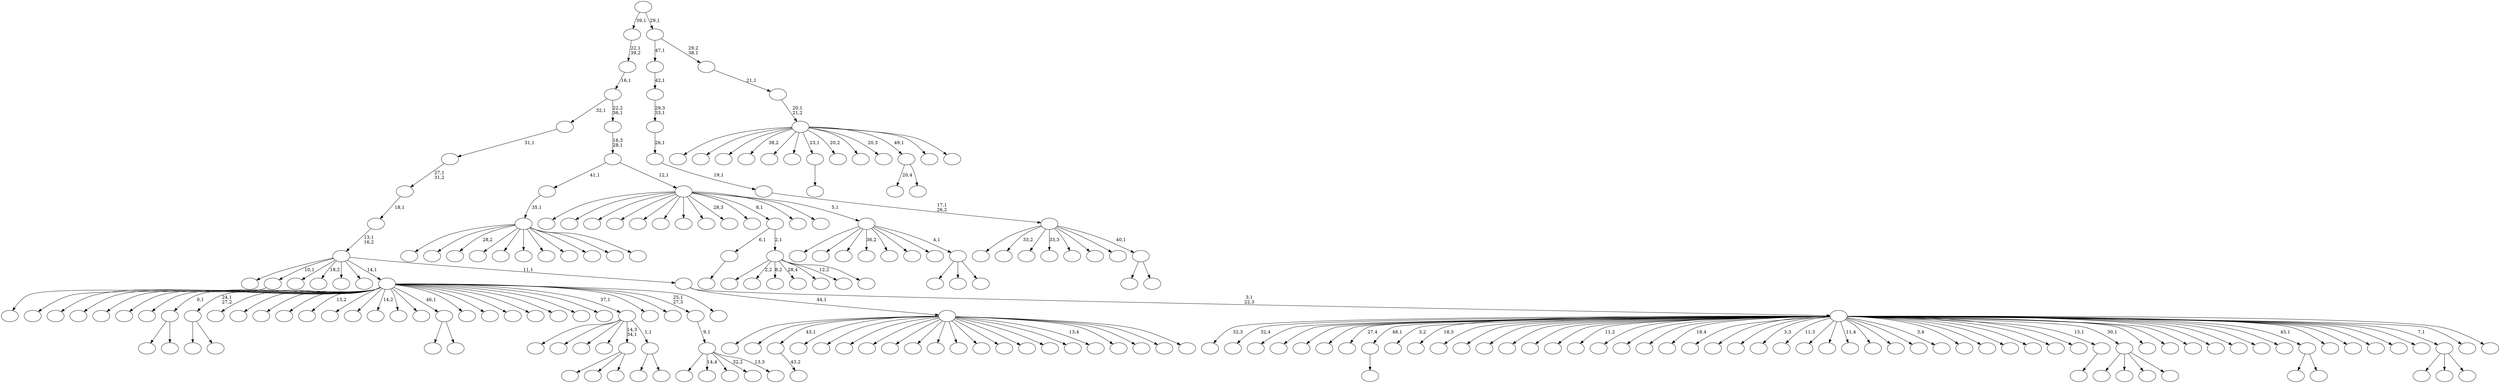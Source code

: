 digraph T {
	250 [label=""]
	249 [label=""]
	248 [label=""]
	247 [label=""]
	246 [label=""]
	245 [label=""]
	244 [label=""]
	243 [label=""]
	242 [label=""]
	241 [label=""]
	240 [label=""]
	239 [label=""]
	238 [label=""]
	237 [label=""]
	236 [label=""]
	235 [label=""]
	234 [label=""]
	233 [label=""]
	232 [label=""]
	231 [label=""]
	230 [label=""]
	229 [label=""]
	228 [label=""]
	227 [label=""]
	226 [label=""]
	225 [label=""]
	224 [label=""]
	223 [label=""]
	222 [label=""]
	221 [label=""]
	220 [label=""]
	219 [label=""]
	218 [label=""]
	217 [label=""]
	216 [label=""]
	215 [label=""]
	214 [label=""]
	213 [label=""]
	212 [label=""]
	211 [label=""]
	210 [label=""]
	209 [label=""]
	208 [label=""]
	207 [label=""]
	206 [label=""]
	205 [label=""]
	204 [label=""]
	203 [label=""]
	202 [label=""]
	201 [label=""]
	200 [label=""]
	199 [label=""]
	198 [label=""]
	197 [label=""]
	196 [label=""]
	195 [label=""]
	194 [label=""]
	193 [label=""]
	192 [label=""]
	191 [label=""]
	190 [label=""]
	189 [label=""]
	188 [label=""]
	187 [label=""]
	186 [label=""]
	185 [label=""]
	184 [label=""]
	183 [label=""]
	182 [label=""]
	181 [label=""]
	180 [label=""]
	179 [label=""]
	178 [label=""]
	177 [label=""]
	176 [label=""]
	175 [label=""]
	174 [label=""]
	173 [label=""]
	172 [label=""]
	171 [label=""]
	170 [label=""]
	169 [label=""]
	168 [label=""]
	167 [label=""]
	166 [label=""]
	165 [label=""]
	164 [label=""]
	163 [label=""]
	162 [label=""]
	161 [label=""]
	160 [label=""]
	159 [label=""]
	158 [label=""]
	157 [label=""]
	156 [label=""]
	155 [label=""]
	154 [label=""]
	153 [label=""]
	152 [label=""]
	151 [label=""]
	150 [label=""]
	149 [label=""]
	148 [label=""]
	147 [label=""]
	146 [label=""]
	145 [label=""]
	144 [label=""]
	143 [label=""]
	142 [label=""]
	141 [label=""]
	140 [label=""]
	139 [label=""]
	138 [label=""]
	137 [label=""]
	136 [label=""]
	135 [label=""]
	134 [label=""]
	133 [label=""]
	132 [label=""]
	131 [label=""]
	130 [label=""]
	129 [label=""]
	128 [label=""]
	127 [label=""]
	126 [label=""]
	125 [label=""]
	124 [label=""]
	123 [label=""]
	122 [label=""]
	121 [label=""]
	120 [label=""]
	119 [label=""]
	118 [label=""]
	117 [label=""]
	116 [label=""]
	115 [label=""]
	114 [label=""]
	113 [label=""]
	112 [label=""]
	111 [label=""]
	110 [label=""]
	109 [label=""]
	108 [label=""]
	107 [label=""]
	106 [label=""]
	105 [label=""]
	104 [label=""]
	103 [label=""]
	102 [label=""]
	101 [label=""]
	100 [label=""]
	99 [label=""]
	98 [label=""]
	97 [label=""]
	96 [label=""]
	95 [label=""]
	94 [label=""]
	93 [label=""]
	92 [label=""]
	91 [label=""]
	90 [label=""]
	89 [label=""]
	88 [label=""]
	87 [label=""]
	86 [label=""]
	85 [label=""]
	84 [label=""]
	83 [label=""]
	82 [label=""]
	81 [label=""]
	80 [label=""]
	79 [label=""]
	78 [label=""]
	77 [label=""]
	76 [label=""]
	75 [label=""]
	74 [label=""]
	73 [label=""]
	72 [label=""]
	71 [label=""]
	70 [label=""]
	69 [label=""]
	68 [label=""]
	67 [label=""]
	66 [label=""]
	65 [label=""]
	64 [label=""]
	63 [label=""]
	62 [label=""]
	61 [label=""]
	60 [label=""]
	59 [label=""]
	58 [label=""]
	57 [label=""]
	56 [label=""]
	55 [label=""]
	54 [label=""]
	53 [label=""]
	52 [label=""]
	51 [label=""]
	50 [label=""]
	49 [label=""]
	48 [label=""]
	47 [label=""]
	46 [label=""]
	45 [label=""]
	44 [label=""]
	43 [label=""]
	42 [label=""]
	41 [label=""]
	40 [label=""]
	39 [label=""]
	38 [label=""]
	37 [label=""]
	36 [label=""]
	35 [label=""]
	34 [label=""]
	33 [label=""]
	32 [label=""]
	31 [label=""]
	30 [label=""]
	29 [label=""]
	28 [label=""]
	27 [label=""]
	26 [label=""]
	25 [label=""]
	24 [label=""]
	23 [label=""]
	22 [label=""]
	21 [label=""]
	20 [label=""]
	19 [label=""]
	18 [label=""]
	17 [label=""]
	16 [label=""]
	15 [label=""]
	14 [label=""]
	13 [label=""]
	12 [label=""]
	11 [label=""]
	10 [label=""]
	9 [label=""]
	8 [label=""]
	7 [label=""]
	6 [label=""]
	5 [label=""]
	4 [label=""]
	3 [label=""]
	2 [label=""]
	1 [label=""]
	0 [label=""]
	229 -> 230 [label=""]
	221 -> 222 [label="43,2"]
	197 -> 248 [label=""]
	197 -> 198 [label=""]
	195 -> 240 [label=""]
	195 -> 196 [label=""]
	184 -> 185 [label=""]
	174 -> 175 [label=""]
	121 -> 122 [label=""]
	119 -> 227 [label=""]
	119 -> 120 [label=""]
	115 -> 214 [label=""]
	115 -> 141 [label=""]
	115 -> 134 [label=""]
	115 -> 116 [label=""]
	87 -> 140 [label=""]
	87 -> 88 [label=""]
	73 -> 231 [label=""]
	73 -> 206 [label=""]
	73 -> 74 [label=""]
	67 -> 68 [label=""]
	60 -> 241 [label=""]
	60 -> 219 [label="2,2"]
	60 -> 189 [label="8,2"]
	60 -> 164 [label="28,4"]
	60 -> 128 [label=""]
	60 -> 80 [label="12,2"]
	60 -> 61 [label=""]
	59 -> 184 [label="6,1"]
	59 -> 60 [label="2,1"]
	57 -> 247 [label=""]
	57 -> 218 [label=""]
	57 -> 202 [label="28,2"]
	57 -> 176 [label=""]
	57 -> 170 [label=""]
	57 -> 169 [label=""]
	57 -> 138 [label=""]
	57 -> 107 [label=""]
	57 -> 96 [label=""]
	57 -> 75 [label=""]
	57 -> 58 [label=""]
	56 -> 57 [label="35,1"]
	54 -> 188 [label=""]
	54 -> 55 [label=""]
	53 -> 215 [label=""]
	53 -> 156 [label=""]
	53 -> 100 [label=""]
	53 -> 78 [label=""]
	53 -> 73 [label="14,3\n34,1"]
	53 -> 54 [label="1,1"]
	43 -> 232 [label=""]
	43 -> 228 [label=""]
	43 -> 221 [label="43,1"]
	43 -> 209 [label=""]
	43 -> 183 [label=""]
	43 -> 166 [label=""]
	43 -> 163 [label=""]
	43 -> 161 [label=""]
	43 -> 151 [label=""]
	43 -> 149 [label=""]
	43 -> 148 [label=""]
	43 -> 136 [label=""]
	43 -> 126 [label=""]
	43 -> 117 [label=""]
	43 -> 113 [label=""]
	43 -> 109 [label=""]
	43 -> 105 [label="13,4"]
	43 -> 93 [label=""]
	43 -> 83 [label=""]
	43 -> 69 [label=""]
	43 -> 44 [label=""]
	41 -> 146 [label=""]
	41 -> 118 [label="14,4"]
	41 -> 86 [label=""]
	41 -> 52 [label="32,2"]
	41 -> 42 [label="13,3"]
	40 -> 41 [label="9,1"]
	38 -> 157 [label=""]
	38 -> 39 [label=""]
	37 -> 233 [label=""]
	37 -> 205 [label="33,2"]
	37 -> 181 [label=""]
	37 -> 165 [label="33,3"]
	37 -> 102 [label=""]
	37 -> 70 [label=""]
	37 -> 65 [label=""]
	37 -> 38 [label="40,1"]
	36 -> 37 [label="17,1\n26,2"]
	35 -> 36 [label="19,1"]
	34 -> 35 [label="26,1"]
	33 -> 34 [label="29,3\n33,1"]
	32 -> 33 [label="42,1"]
	30 -> 84 [label=""]
	30 -> 71 [label=""]
	30 -> 31 [label=""]
	28 -> 249 [label=""]
	28 -> 246 [label=""]
	28 -> 245 [label=""]
	28 -> 244 [label=""]
	28 -> 236 [label=""]
	28 -> 220 [label=""]
	28 -> 197 [label="0,1"]
	28 -> 195 [label="24,1\n27,2"]
	28 -> 171 [label=""]
	28 -> 158 [label=""]
	28 -> 154 [label=""]
	28 -> 153 [label=""]
	28 -> 145 [label="13,2"]
	28 -> 139 [label=""]
	28 -> 133 [label=""]
	28 -> 130 [label="14,2"]
	28 -> 129 [label=""]
	28 -> 124 [label=""]
	28 -> 119 [label="46,1"]
	28 -> 104 [label=""]
	28 -> 99 [label=""]
	28 -> 92 [label=""]
	28 -> 91 [label=""]
	28 -> 89 [label=""]
	28 -> 82 [label=""]
	28 -> 76 [label=""]
	28 -> 53 [label="37,1"]
	28 -> 51 [label=""]
	28 -> 49 [label=""]
	28 -> 40 [label="25,1\n27,3"]
	28 -> 29 [label=""]
	25 -> 177 [label="20,4"]
	25 -> 26 [label=""]
	22 -> 243 [label="32,3"]
	22 -> 242 [label="32,4"]
	22 -> 239 [label=""]
	22 -> 238 [label=""]
	22 -> 237 [label=""]
	22 -> 235 [label=""]
	22 -> 234 [label="27,4"]
	22 -> 229 [label="48,1"]
	22 -> 226 [label="3,2"]
	22 -> 225 [label="18,3"]
	22 -> 217 [label=""]
	22 -> 216 [label=""]
	22 -> 213 [label=""]
	22 -> 211 [label=""]
	22 -> 208 [label=""]
	22 -> 204 [label=""]
	22 -> 203 [label="11,2"]
	22 -> 201 [label=""]
	22 -> 199 [label=""]
	22 -> 194 [label=""]
	22 -> 193 [label="18,4"]
	22 -> 190 [label=""]
	22 -> 187 [label=""]
	22 -> 182 [label=""]
	22 -> 179 [label="3,3"]
	22 -> 173 [label="11,3"]
	22 -> 168 [label=""]
	22 -> 167 [label=""]
	22 -> 160 [label="11,4"]
	22 -> 159 [label=""]
	22 -> 150 [label=""]
	22 -> 144 [label=""]
	22 -> 142 [label="3,4"]
	22 -> 137 [label=""]
	22 -> 135 [label=""]
	22 -> 132 [label=""]
	22 -> 127 [label=""]
	22 -> 125 [label=""]
	22 -> 123 [label=""]
	22 -> 121 [label="15,1"]
	22 -> 115 [label="30,1"]
	22 -> 114 [label=""]
	22 -> 111 [label=""]
	22 -> 110 [label=""]
	22 -> 101 [label=""]
	22 -> 98 [label=""]
	22 -> 97 [label=""]
	22 -> 95 [label=""]
	22 -> 87 [label="45,1"]
	22 -> 81 [label=""]
	22 -> 77 [label=""]
	22 -> 72 [label=""]
	22 -> 66 [label=""]
	22 -> 50 [label=""]
	22 -> 30 [label="7,1"]
	22 -> 24 [label=""]
	22 -> 23 [label=""]
	21 -> 43 [label="44,1"]
	21 -> 22 [label="3,1\n22,3"]
	20 -> 250 [label=""]
	20 -> 174 [label="10,1"]
	20 -> 152 [label=""]
	20 -> 103 [label="18,2"]
	20 -> 90 [label=""]
	20 -> 62 [label=""]
	20 -> 28 [label="14,1"]
	20 -> 21 [label="11,1"]
	19 -> 20 [label="13,1\n16,2"]
	18 -> 19 [label="18,1"]
	17 -> 18 [label="27,1\n31,2"]
	16 -> 17 [label="31,1"]
	13 -> 210 [label=""]
	13 -> 155 [label=""]
	13 -> 14 [label=""]
	12 -> 224 [label=""]
	12 -> 223 [label=""]
	12 -> 180 [label=""]
	12 -> 147 [label="36,2"]
	12 -> 131 [label=""]
	12 -> 106 [label=""]
	12 -> 45 [label=""]
	12 -> 13 [label="4,1"]
	11 -> 207 [label=""]
	11 -> 200 [label=""]
	11 -> 191 [label=""]
	11 -> 186 [label=""]
	11 -> 172 [label=""]
	11 -> 112 [label=""]
	11 -> 94 [label=""]
	11 -> 85 [label=""]
	11 -> 79 [label="28,3"]
	11 -> 63 [label=""]
	11 -> 59 [label="8,1"]
	11 -> 46 [label=""]
	11 -> 27 [label=""]
	11 -> 12 [label="5,1"]
	10 -> 56 [label="41,1"]
	10 -> 11 [label="12,1"]
	9 -> 10 [label="16,3\n28,1"]
	8 -> 16 [label="32,1"]
	8 -> 9 [label="22,2\n36,1"]
	7 -> 8 [label="16,1"]
	6 -> 7 [label="22,1\n39,2"]
	4 -> 212 [label=""]
	4 -> 192 [label=""]
	4 -> 178 [label=""]
	4 -> 162 [label="38,2"]
	4 -> 143 [label=""]
	4 -> 108 [label=""]
	4 -> 67 [label="23,1"]
	4 -> 64 [label="20,2"]
	4 -> 48 [label=""]
	4 -> 47 [label="20,3"]
	4 -> 25 [label="49,1"]
	4 -> 15 [label=""]
	4 -> 5 [label=""]
	3 -> 4 [label="20,1\n21,2"]
	2 -> 3 [label="21,1"]
	1 -> 32 [label="47,1"]
	1 -> 2 [label="29,2\n38,1"]
	0 -> 6 [label="39,1"]
	0 -> 1 [label="29,1"]
}
